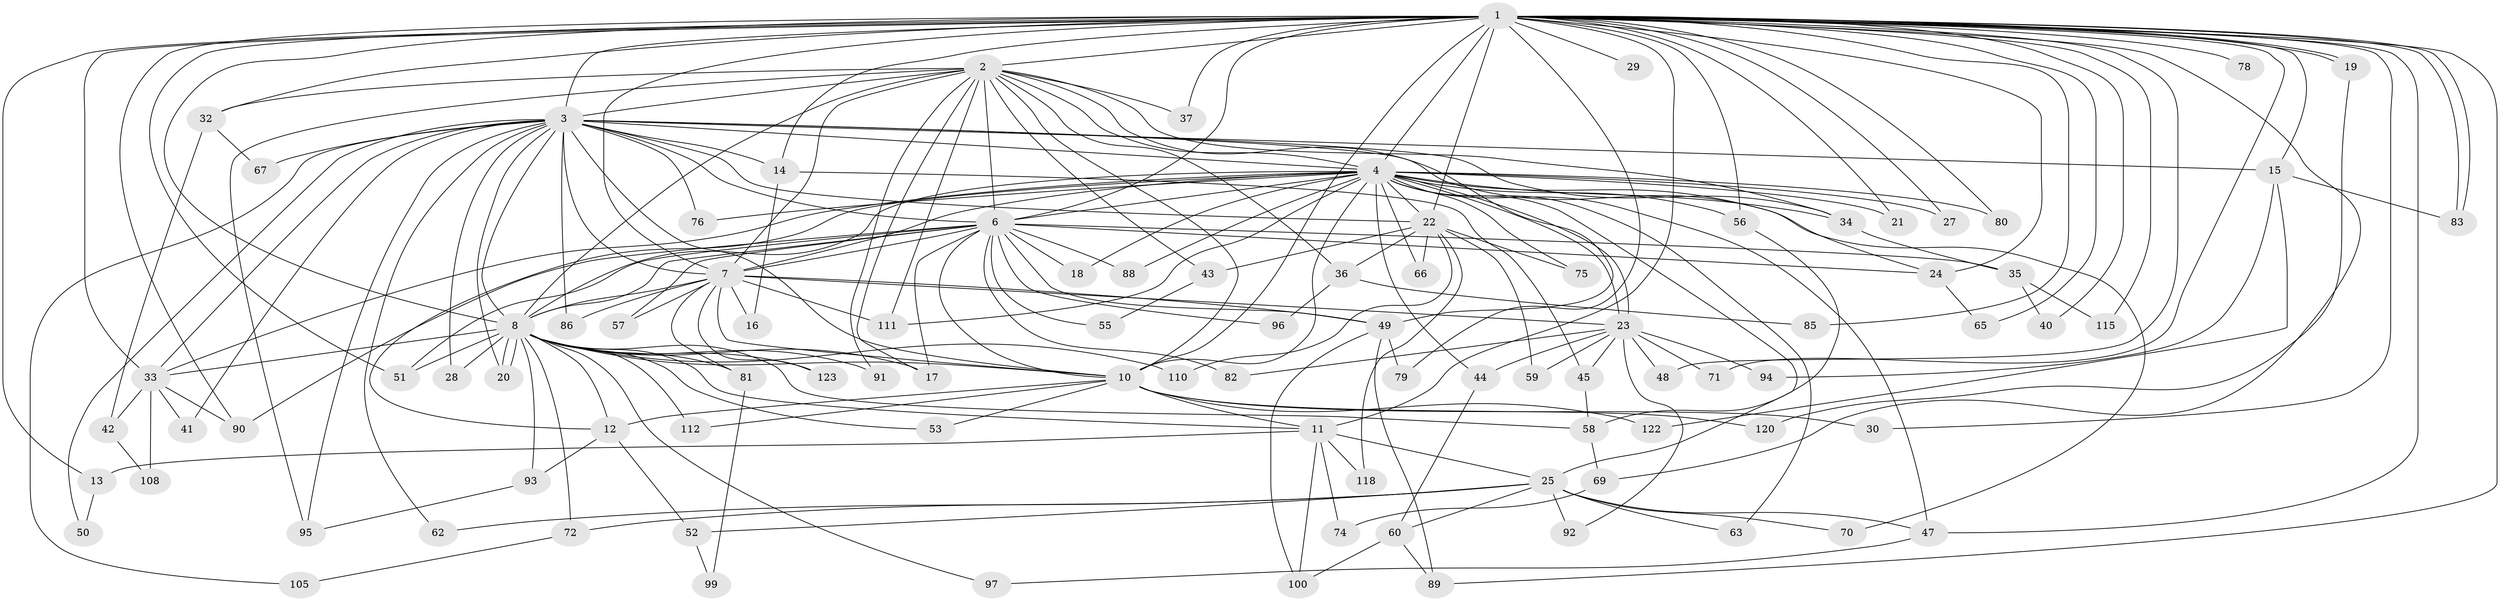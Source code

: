 // original degree distribution, {27: 0.024390243902439025, 21: 0.008130081300813009, 33: 0.008130081300813009, 26: 0.008130081300813009, 14: 0.008130081300813009, 18: 0.008130081300813009, 16: 0.008130081300813009, 15: 0.008130081300813009, 8: 0.024390243902439025, 4: 0.11382113821138211, 3: 0.2032520325203252, 5: 0.024390243902439025, 2: 0.5365853658536586, 7: 0.008130081300813009, 9: 0.008130081300813009}
// Generated by graph-tools (version 1.1) at 2025/11/02/27/25 16:11:08]
// undirected, 94 vertices, 218 edges
graph export_dot {
graph [start="1"]
  node [color=gray90,style=filled];
  1 [super="+5"];
  2 [super="+61"];
  3 [super="+114"];
  4 [super="+102"];
  6 [super="+9"];
  7 [super="+64"];
  8 [super="+106"];
  10 [super="+46"];
  11 [super="+87"];
  12 [super="+38"];
  13;
  14;
  15 [super="+98"];
  16;
  17 [super="+54"];
  18;
  19;
  20 [super="+39"];
  21;
  22 [super="+26"];
  23 [super="+73"];
  24 [super="+84"];
  25 [super="+31"];
  27;
  28;
  29;
  30;
  32;
  33 [super="+103"];
  34 [super="+116"];
  35;
  36;
  37;
  40;
  41;
  42;
  43;
  44;
  45;
  47 [super="+109"];
  48;
  49 [super="+77"];
  50;
  51 [super="+68"];
  52;
  53;
  55;
  56;
  57;
  58 [super="+117"];
  59;
  60;
  62;
  63;
  65;
  66;
  67;
  69;
  70;
  71;
  72;
  74;
  75;
  76;
  78;
  79;
  80;
  81;
  82;
  83;
  85;
  86;
  88;
  89 [super="+107"];
  90 [super="+101"];
  91 [super="+104"];
  92;
  93;
  94;
  95 [super="+121"];
  96;
  97;
  99;
  100 [super="+113"];
  105;
  108;
  110;
  111 [super="+119"];
  112;
  115;
  118;
  120;
  122;
  123;
  1 -- 2 [weight=2];
  1 -- 3 [weight=2];
  1 -- 4 [weight=2];
  1 -- 6 [weight=4];
  1 -- 7 [weight=2];
  1 -- 8 [weight=2];
  1 -- 10 [weight=3];
  1 -- 14;
  1 -- 15;
  1 -- 19;
  1 -- 19;
  1 -- 32;
  1 -- 37;
  1 -- 48;
  1 -- 51;
  1 -- 69;
  1 -- 71;
  1 -- 80;
  1 -- 83;
  1 -- 83;
  1 -- 85;
  1 -- 90;
  1 -- 65;
  1 -- 11;
  1 -- 13;
  1 -- 78;
  1 -- 79;
  1 -- 21;
  1 -- 27;
  1 -- 29;
  1 -- 30;
  1 -- 33;
  1 -- 40;
  1 -- 115;
  1 -- 56;
  1 -- 22;
  1 -- 24;
  1 -- 47;
  1 -- 89;
  2 -- 3;
  2 -- 4 [weight=2];
  2 -- 6 [weight=2];
  2 -- 7 [weight=2];
  2 -- 8;
  2 -- 10;
  2 -- 17;
  2 -- 32;
  2 -- 34;
  2 -- 36;
  2 -- 37;
  2 -- 43;
  2 -- 49;
  2 -- 91 [weight=2];
  2 -- 95;
  2 -- 111;
  3 -- 4 [weight=2];
  3 -- 6 [weight=2];
  3 -- 7 [weight=2];
  3 -- 8;
  3 -- 10;
  3 -- 14;
  3 -- 15;
  3 -- 22;
  3 -- 24;
  3 -- 28;
  3 -- 41;
  3 -- 50;
  3 -- 62;
  3 -- 67;
  3 -- 76;
  3 -- 86;
  3 -- 95;
  3 -- 105;
  3 -- 34;
  3 -- 33;
  3 -- 20;
  4 -- 6 [weight=2];
  4 -- 7;
  4 -- 8;
  4 -- 10;
  4 -- 18;
  4 -- 21;
  4 -- 22;
  4 -- 23;
  4 -- 23;
  4 -- 25 [weight=2];
  4 -- 27;
  4 -- 33;
  4 -- 34;
  4 -- 44;
  4 -- 47;
  4 -- 56;
  4 -- 63;
  4 -- 66;
  4 -- 70;
  4 -- 75;
  4 -- 76;
  4 -- 80;
  4 -- 88;
  4 -- 111;
  4 -- 12;
  6 -- 7 [weight=2];
  6 -- 8 [weight=2];
  6 -- 10 [weight=2];
  6 -- 18;
  6 -- 51;
  6 -- 55;
  6 -- 57;
  6 -- 96;
  6 -- 35;
  6 -- 82;
  6 -- 24;
  6 -- 88;
  6 -- 90;
  6 -- 17;
  6 -- 49;
  7 -- 8;
  7 -- 10;
  7 -- 16;
  7 -- 49;
  7 -- 57;
  7 -- 81;
  7 -- 86;
  7 -- 111;
  7 -- 123;
  7 -- 23;
  8 -- 10;
  8 -- 12;
  8 -- 17;
  8 -- 20;
  8 -- 20;
  8 -- 28;
  8 -- 53;
  8 -- 58;
  8 -- 72;
  8 -- 81;
  8 -- 91;
  8 -- 93;
  8 -- 97;
  8 -- 110;
  8 -- 112;
  8 -- 123;
  8 -- 33;
  8 -- 11;
  8 -- 51;
  10 -- 11;
  10 -- 12;
  10 -- 30;
  10 -- 112;
  10 -- 122;
  10 -- 120;
  10 -- 53;
  11 -- 13;
  11 -- 25;
  11 -- 74;
  11 -- 118;
  11 -- 100;
  12 -- 52;
  12 -- 93;
  13 -- 50;
  14 -- 16;
  14 -- 45;
  15 -- 94;
  15 -- 122;
  15 -- 83;
  19 -- 120;
  22 -- 59;
  22 -- 66;
  22 -- 75;
  22 -- 110;
  22 -- 36;
  22 -- 118;
  22 -- 43;
  23 -- 44;
  23 -- 45;
  23 -- 48;
  23 -- 59;
  23 -- 71;
  23 -- 94;
  23 -- 82;
  23 -- 92;
  24 -- 65;
  25 -- 47;
  25 -- 52;
  25 -- 70;
  25 -- 72;
  25 -- 60;
  25 -- 92;
  25 -- 62;
  25 -- 63;
  32 -- 42;
  32 -- 67;
  33 -- 41;
  33 -- 42;
  33 -- 90;
  33 -- 108;
  34 -- 35;
  35 -- 40;
  35 -- 115;
  36 -- 85;
  36 -- 96;
  42 -- 108;
  43 -- 55;
  44 -- 60;
  45 -- 58;
  47 -- 97;
  49 -- 100;
  49 -- 89;
  49 -- 79;
  52 -- 99;
  56 -- 58;
  58 -- 69;
  60 -- 89;
  60 -- 100;
  69 -- 74;
  72 -- 105;
  81 -- 99;
  93 -- 95;
}
